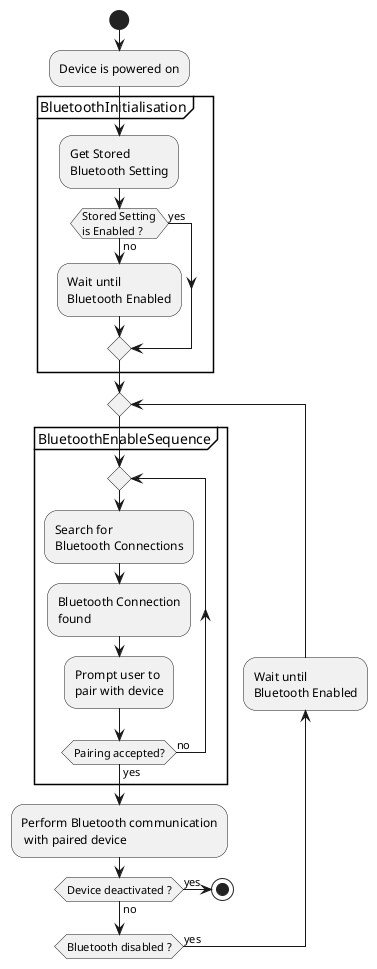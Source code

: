 @startuml

skinparam shadowing false

start
:Device is powered on;

partition BluetoothInitialisation {
    :Get Stored\nBluetooth Setting;
    if(Stored Setting\nis Enabled ?) then (yes)
    else (no)
        :Wait until\nBluetooth Enabled;
    endif
}

repeat
    partition BluetoothEnableSequence {
        repeat
            :Search for\nBluetooth Connections;
            :Bluetooth Connection\nfound;
            :Prompt user to\npair with device;
        repeat while (Pairing accepted?) is (no) not (yes)
    }
    :Perform Bluetooth communication\n with paired device;
    if(Device deactivated ?) then (yes)
        stop
    else (no)
    endif
backward :Wait until\nBluetooth Enabled;
repeat while(Bluetooth disabled ?) is (yes)

@enduml